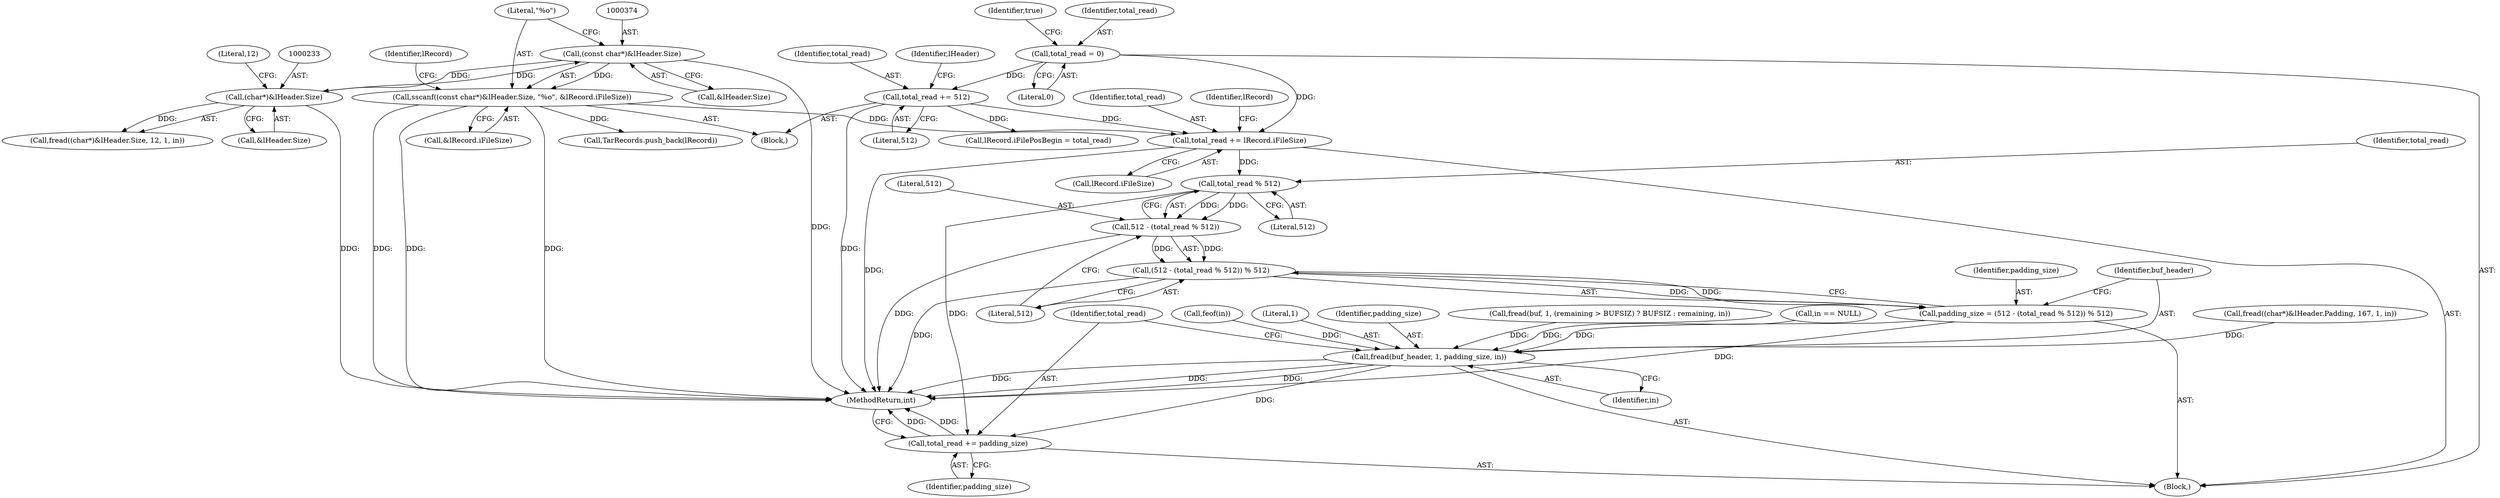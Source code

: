 digraph "0_savannah_40cc957f52e772f45125126439ba9333cf2d2998_0@API" {
"1000439" [label="(Call,total_read += lRecord.iFileSize)"];
"1000372" [label="(Call,sscanf((const char*)&lHeader.Size, \"%o\", &lRecord.iFileSize))"];
"1000373" [label="(Call,(const char*)&lHeader.Size)"];
"1000232" [label="(Call,(char*)&lHeader.Size)"];
"1000341" [label="(Call,total_read += 512)"];
"1000173" [label="(Call,total_read = 0)"];
"1000452" [label="(Call,total_read % 512)"];
"1000450" [label="(Call,512 - (total_read % 512))"];
"1000449" [label="(Call,(512 - (total_read % 512)) % 512)"];
"1000447" [label="(Call,padding_size = (512 - (total_read % 512)) % 512)"];
"1000456" [label="(Call,fread(buf_header, 1, padding_size, in))"];
"1000461" [label="(Call,total_read += padding_size)"];
"1000331" [label="(Call,fread((char*)&lHeader.Padding, 167, 1, in))"];
"1000441" [label="(Call,lRecord.iFileSize)"];
"1000232" [label="(Call,(char*)&lHeader.Size)"];
"1000448" [label="(Identifier,padding_size)"];
"1000380" [label="(Call,&lRecord.iFileSize)"];
"1000461" [label="(Call,total_read += padding_size)"];
"1000455" [label="(Literal,512)"];
"1000439" [label="(Call,total_read += lRecord.iFileSize)"];
"1000104" [label="(Block,)"];
"1000454" [label="(Literal,512)"];
"1000174" [label="(Identifier,total_read)"];
"1000178" [label="(Block,)"];
"1000449" [label="(Call,(512 - (total_read % 512)) % 512)"];
"1000177" [label="(Identifier,true)"];
"1000144" [label="(Call,feof(in))"];
"1000464" [label="(MethodReturn,int)"];
"1000234" [label="(Call,&lHeader.Size)"];
"1000231" [label="(Call,fread((char*)&lHeader.Size, 12, 1, in))"];
"1000341" [label="(Call,total_read += 512)"];
"1000453" [label="(Identifier,total_read)"];
"1000343" [label="(Literal,512)"];
"1000375" [label="(Call,&lHeader.Size)"];
"1000458" [label="(Literal,1)"];
"1000175" [label="(Literal,0)"];
"1000463" [label="(Identifier,padding_size)"];
"1000462" [label="(Identifier,total_read)"];
"1000173" [label="(Call,total_read = 0)"];
"1000238" [label="(Literal,12)"];
"1000379" [label="(Literal,\"%o\")"];
"1000444" [label="(Call,TarRecords.push_back(lRecord))"];
"1000372" [label="(Call,sscanf((const char*)&lHeader.Size, \"%o\", &lRecord.iFileSize))"];
"1000342" [label="(Identifier,total_read)"];
"1000460" [label="(Identifier,in)"];
"1000459" [label="(Identifier,padding_size)"];
"1000440" [label="(Identifier,total_read)"];
"1000150" [label="(Call,fread(buf, 1, (remaining > BUFSIZ) ? BUFSIZ : remaining, in))"];
"1000373" [label="(Call,(const char*)&lHeader.Size)"];
"1000119" [label="(Call,in == NULL)"];
"1000386" [label="(Identifier,lRecord)"];
"1000451" [label="(Literal,512)"];
"1000445" [label="(Identifier,lRecord)"];
"1000447" [label="(Call,padding_size = (512 - (total_read % 512)) % 512)"];
"1000452" [label="(Call,total_read % 512)"];
"1000384" [label="(Call,lRecord.iFilePosBegin = total_read)"];
"1000456" [label="(Call,fread(buf_header, 1, padding_size, in))"];
"1000450" [label="(Call,512 - (total_read % 512))"];
"1000457" [label="(Identifier,buf_header)"];
"1000348" [label="(Identifier,lHeader)"];
"1000439" -> "1000104"  [label="AST: "];
"1000439" -> "1000441"  [label="CFG: "];
"1000440" -> "1000439"  [label="AST: "];
"1000441" -> "1000439"  [label="AST: "];
"1000445" -> "1000439"  [label="CFG: "];
"1000439" -> "1000464"  [label="DDG: "];
"1000372" -> "1000439"  [label="DDG: "];
"1000341" -> "1000439"  [label="DDG: "];
"1000173" -> "1000439"  [label="DDG: "];
"1000439" -> "1000452"  [label="DDG: "];
"1000372" -> "1000178"  [label="AST: "];
"1000372" -> "1000380"  [label="CFG: "];
"1000373" -> "1000372"  [label="AST: "];
"1000379" -> "1000372"  [label="AST: "];
"1000380" -> "1000372"  [label="AST: "];
"1000386" -> "1000372"  [label="CFG: "];
"1000372" -> "1000464"  [label="DDG: "];
"1000372" -> "1000464"  [label="DDG: "];
"1000372" -> "1000464"  [label="DDG: "];
"1000373" -> "1000372"  [label="DDG: "];
"1000372" -> "1000444"  [label="DDG: "];
"1000373" -> "1000375"  [label="CFG: "];
"1000374" -> "1000373"  [label="AST: "];
"1000375" -> "1000373"  [label="AST: "];
"1000379" -> "1000373"  [label="CFG: "];
"1000373" -> "1000464"  [label="DDG: "];
"1000373" -> "1000232"  [label="DDG: "];
"1000232" -> "1000373"  [label="DDG: "];
"1000232" -> "1000231"  [label="AST: "];
"1000232" -> "1000234"  [label="CFG: "];
"1000233" -> "1000232"  [label="AST: "];
"1000234" -> "1000232"  [label="AST: "];
"1000238" -> "1000232"  [label="CFG: "];
"1000232" -> "1000464"  [label="DDG: "];
"1000232" -> "1000231"  [label="DDG: "];
"1000341" -> "1000178"  [label="AST: "];
"1000341" -> "1000343"  [label="CFG: "];
"1000342" -> "1000341"  [label="AST: "];
"1000343" -> "1000341"  [label="AST: "];
"1000348" -> "1000341"  [label="CFG: "];
"1000341" -> "1000464"  [label="DDG: "];
"1000173" -> "1000341"  [label="DDG: "];
"1000341" -> "1000384"  [label="DDG: "];
"1000173" -> "1000104"  [label="AST: "];
"1000173" -> "1000175"  [label="CFG: "];
"1000174" -> "1000173"  [label="AST: "];
"1000175" -> "1000173"  [label="AST: "];
"1000177" -> "1000173"  [label="CFG: "];
"1000452" -> "1000450"  [label="AST: "];
"1000452" -> "1000454"  [label="CFG: "];
"1000453" -> "1000452"  [label="AST: "];
"1000454" -> "1000452"  [label="AST: "];
"1000450" -> "1000452"  [label="CFG: "];
"1000452" -> "1000450"  [label="DDG: "];
"1000452" -> "1000450"  [label="DDG: "];
"1000452" -> "1000461"  [label="DDG: "];
"1000450" -> "1000449"  [label="AST: "];
"1000451" -> "1000450"  [label="AST: "];
"1000455" -> "1000450"  [label="CFG: "];
"1000450" -> "1000464"  [label="DDG: "];
"1000450" -> "1000449"  [label="DDG: "];
"1000450" -> "1000449"  [label="DDG: "];
"1000449" -> "1000447"  [label="AST: "];
"1000449" -> "1000455"  [label="CFG: "];
"1000455" -> "1000449"  [label="AST: "];
"1000447" -> "1000449"  [label="CFG: "];
"1000449" -> "1000464"  [label="DDG: "];
"1000449" -> "1000447"  [label="DDG: "];
"1000449" -> "1000447"  [label="DDG: "];
"1000447" -> "1000104"  [label="AST: "];
"1000448" -> "1000447"  [label="AST: "];
"1000457" -> "1000447"  [label="CFG: "];
"1000447" -> "1000464"  [label="DDG: "];
"1000447" -> "1000456"  [label="DDG: "];
"1000456" -> "1000104"  [label="AST: "];
"1000456" -> "1000460"  [label="CFG: "];
"1000457" -> "1000456"  [label="AST: "];
"1000458" -> "1000456"  [label="AST: "];
"1000459" -> "1000456"  [label="AST: "];
"1000460" -> "1000456"  [label="AST: "];
"1000462" -> "1000456"  [label="CFG: "];
"1000456" -> "1000464"  [label="DDG: "];
"1000456" -> "1000464"  [label="DDG: "];
"1000456" -> "1000464"  [label="DDG: "];
"1000150" -> "1000456"  [label="DDG: "];
"1000144" -> "1000456"  [label="DDG: "];
"1000331" -> "1000456"  [label="DDG: "];
"1000119" -> "1000456"  [label="DDG: "];
"1000456" -> "1000461"  [label="DDG: "];
"1000461" -> "1000104"  [label="AST: "];
"1000461" -> "1000463"  [label="CFG: "];
"1000462" -> "1000461"  [label="AST: "];
"1000463" -> "1000461"  [label="AST: "];
"1000464" -> "1000461"  [label="CFG: "];
"1000461" -> "1000464"  [label="DDG: "];
"1000461" -> "1000464"  [label="DDG: "];
}
